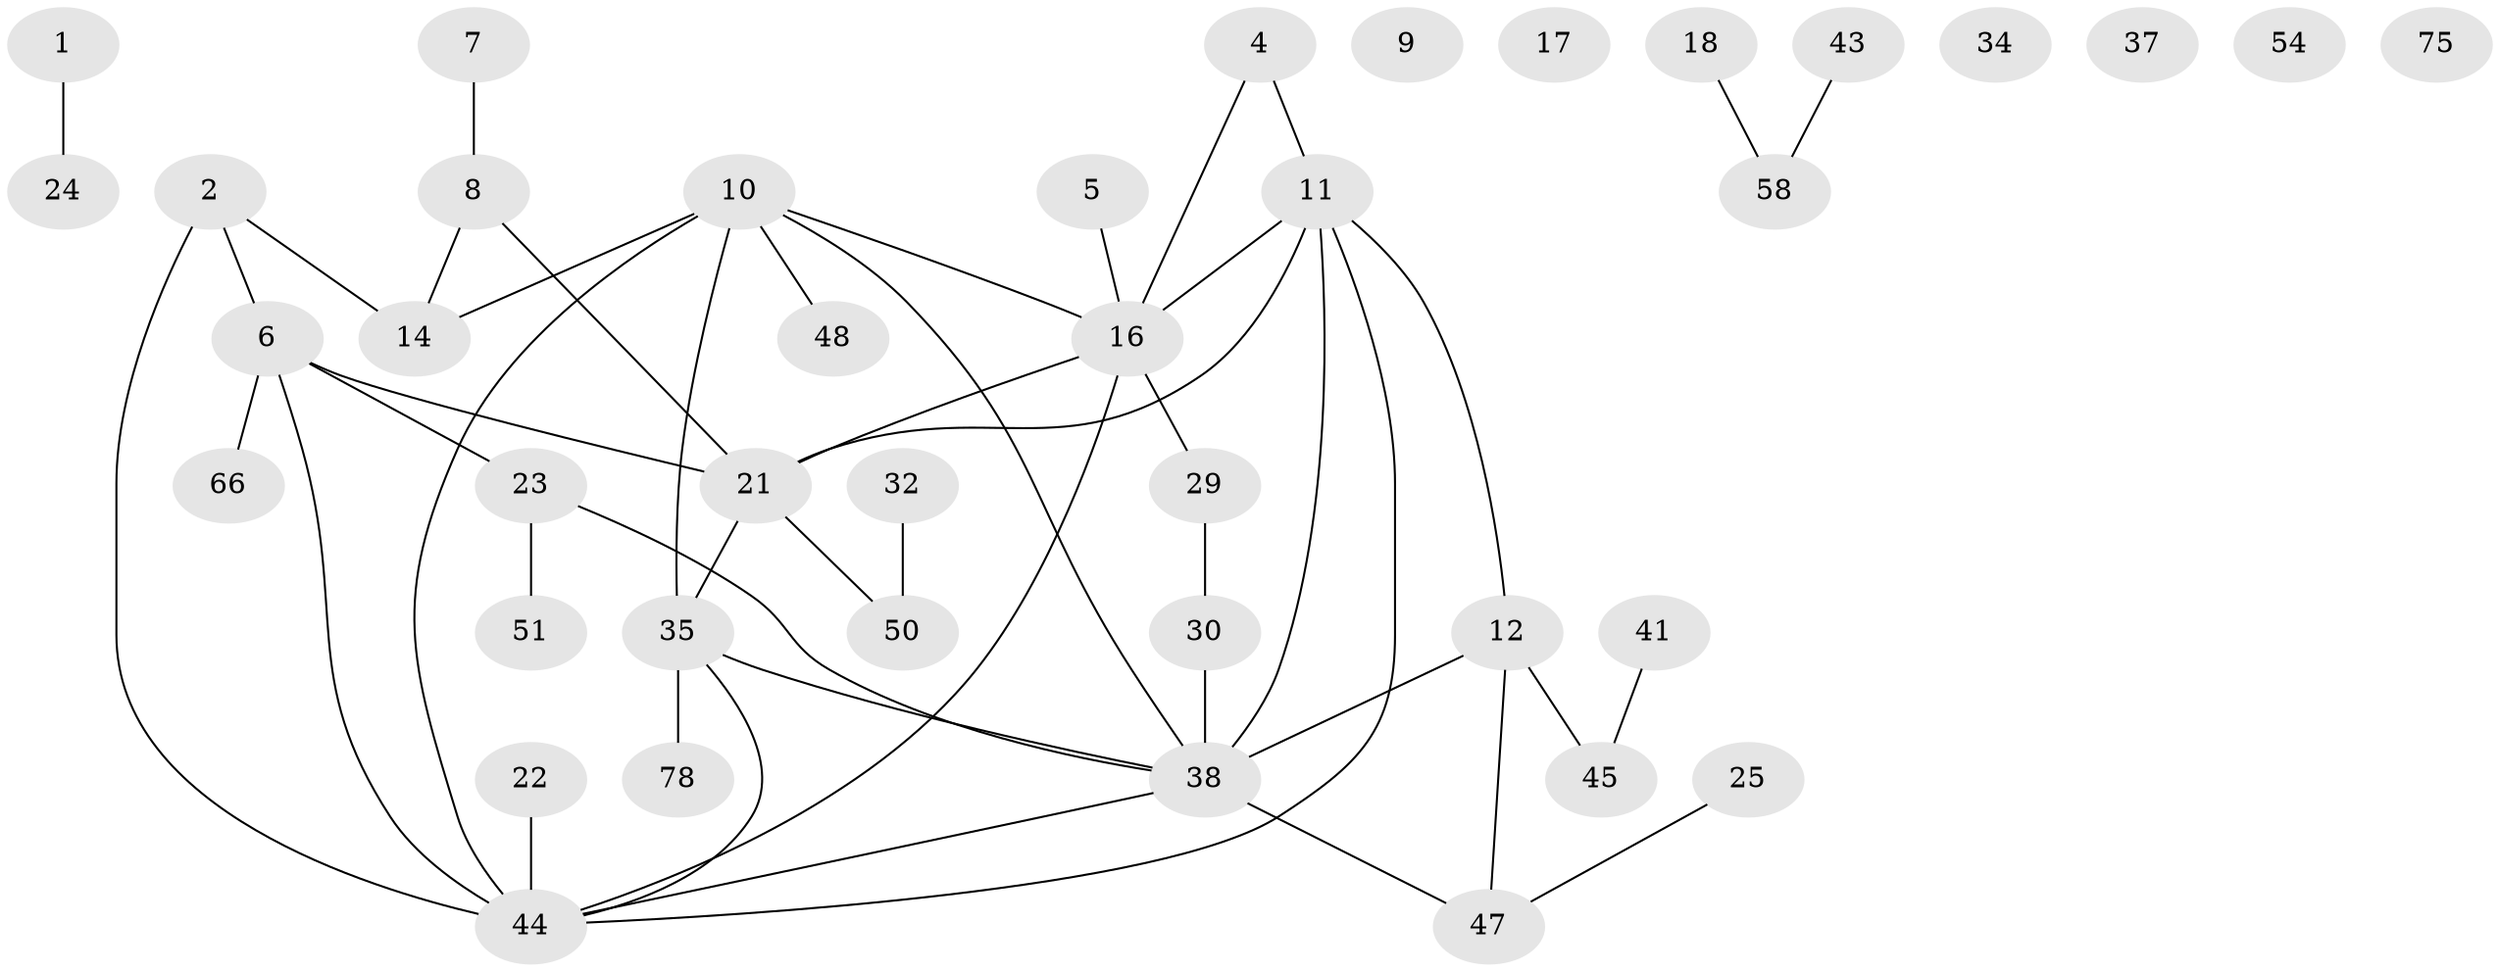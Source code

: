 // original degree distribution, {1: 0.24691358024691357, 2: 0.2345679012345679, 3: 0.19753086419753085, 0: 0.07407407407407407, 4: 0.18518518518518517, 5: 0.037037037037037035, 7: 0.012345679012345678, 6: 0.012345679012345678}
// Generated by graph-tools (version 1.1) at 2025/12/03/09/25 04:12:56]
// undirected, 40 vertices, 48 edges
graph export_dot {
graph [start="1"]
  node [color=gray90,style=filled];
  1 [super="+28"];
  2 [super="+3+72"];
  4;
  5 [super="+27"];
  6 [super="+68+19"];
  7;
  8 [super="+77"];
  9;
  10 [super="+15+13"];
  11 [super="+31+52"];
  12 [super="+39"];
  14 [super="+57"];
  16 [super="+26+69"];
  17;
  18 [super="+55"];
  21 [super="+81+60"];
  22 [super="+33"];
  23 [super="+42"];
  24;
  25;
  29 [super="+62"];
  30 [super="+36"];
  32;
  34;
  35 [super="+74"];
  37;
  38 [super="+63+56"];
  41;
  43;
  44 [super="+53+70+67+46"];
  45 [super="+59+61"];
  47 [super="+64"];
  48 [super="+49"];
  50;
  51;
  54;
  58;
  66;
  75;
  78;
  1 -- 24;
  2 -- 6;
  2 -- 44 [weight=2];
  2 -- 14;
  4 -- 11;
  4 -- 16;
  5 -- 16;
  6 -- 66;
  6 -- 23 [weight=2];
  6 -- 44;
  6 -- 21;
  7 -- 8;
  8 -- 14;
  8 -- 21;
  10 -- 38;
  10 -- 16;
  10 -- 48;
  10 -- 35;
  10 -- 44;
  10 -- 14;
  11 -- 44 [weight=2];
  11 -- 12;
  11 -- 21;
  11 -- 16;
  11 -- 38 [weight=2];
  12 -- 38;
  12 -- 47;
  12 -- 45;
  16 -- 29;
  16 -- 21;
  16 -- 44;
  18 -- 58;
  21 -- 50;
  21 -- 35;
  22 -- 44 [weight=2];
  23 -- 38;
  23 -- 51;
  25 -- 47;
  29 -- 30;
  30 -- 38;
  32 -- 50;
  35 -- 78;
  35 -- 38;
  35 -- 44;
  38 -- 47;
  38 -- 44;
  41 -- 45;
  43 -- 58;
}
